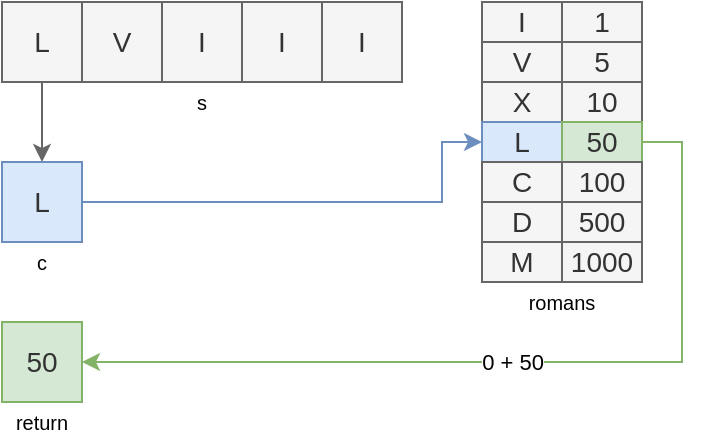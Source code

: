 <mxfile version="26.0.9" pages="4">
  <diagram name="1" id="AS0sLA-gUJZffBNNmKCp">
    <mxGraphModel dx="1430" dy="849" grid="1" gridSize="10" guides="1" tooltips="1" connect="1" arrows="1" fold="1" page="1" pageScale="1" pageWidth="420" pageHeight="300" math="0" shadow="0">
      <root>
        <mxCell id="YqY_Bc5etBFNPCDuBgaJ-0" />
        <mxCell id="YqY_Bc5etBFNPCDuBgaJ-1" parent="YqY_Bc5etBFNPCDuBgaJ-0" />
        <mxCell id="AghPVLp6tl62Hx-hMCT9-1" value="I" style="text;html=1;align=center;verticalAlign=middle;whiteSpace=wrap;rounded=0;fillColor=#f5f5f5;strokeColor=#666666;fontSize=14;fontColor=#333333;" parent="YqY_Bc5etBFNPCDuBgaJ-1" vertex="1">
          <mxGeometry x="280" y="40" width="40" height="20" as="geometry" />
        </mxCell>
        <mxCell id="AghPVLp6tl62Hx-hMCT9-2" value="romans" style="text;html=1;align=center;verticalAlign=middle;whiteSpace=wrap;rounded=0;fontSize=10;" parent="YqY_Bc5etBFNPCDuBgaJ-1" vertex="1">
          <mxGeometry x="280" y="180" width="80" height="20" as="geometry" />
        </mxCell>
        <mxCell id="UF_0MwWMYEYdy6iJfK7G-25" value="V" style="text;html=1;align=center;verticalAlign=middle;whiteSpace=wrap;rounded=0;fillColor=#f5f5f5;strokeColor=#666666;fontSize=14;fontColor=#333333;" parent="YqY_Bc5etBFNPCDuBgaJ-1" vertex="1">
          <mxGeometry x="280" y="60" width="40" height="20" as="geometry" />
        </mxCell>
        <mxCell id="UF_0MwWMYEYdy6iJfK7G-26" value="X" style="text;html=1;align=center;verticalAlign=middle;whiteSpace=wrap;rounded=0;fillColor=#f5f5f5;strokeColor=#666666;fontSize=14;fontColor=#333333;" parent="YqY_Bc5etBFNPCDuBgaJ-1" vertex="1">
          <mxGeometry x="280" y="80" width="40" height="20" as="geometry" />
        </mxCell>
        <mxCell id="UF_0MwWMYEYdy6iJfK7G-27" value="L" style="text;html=1;align=center;verticalAlign=middle;whiteSpace=wrap;rounded=0;fillColor=#dae8fc;strokeColor=#6c8ebf;fontSize=14;fontColor=#333333;" parent="YqY_Bc5etBFNPCDuBgaJ-1" vertex="1">
          <mxGeometry x="280" y="100" width="40" height="20" as="geometry" />
        </mxCell>
        <mxCell id="UF_0MwWMYEYdy6iJfK7G-28" value="C" style="text;html=1;align=center;verticalAlign=middle;whiteSpace=wrap;rounded=0;fillColor=#f5f5f5;strokeColor=#666666;fontSize=14;fontColor=#333333;" parent="YqY_Bc5etBFNPCDuBgaJ-1" vertex="1">
          <mxGeometry x="280" y="120" width="40" height="20" as="geometry" />
        </mxCell>
        <mxCell id="UF_0MwWMYEYdy6iJfK7G-29" value="D" style="text;html=1;align=center;verticalAlign=middle;whiteSpace=wrap;rounded=0;fillColor=#f5f5f5;strokeColor=#666666;fontSize=14;fontColor=#333333;" parent="YqY_Bc5etBFNPCDuBgaJ-1" vertex="1">
          <mxGeometry x="280" y="140" width="40" height="20" as="geometry" />
        </mxCell>
        <mxCell id="UF_0MwWMYEYdy6iJfK7G-30" value="M" style="text;html=1;align=center;verticalAlign=middle;whiteSpace=wrap;rounded=0;fillColor=#f5f5f5;strokeColor=#666666;fontSize=14;fontColor=#333333;" parent="YqY_Bc5etBFNPCDuBgaJ-1" vertex="1">
          <mxGeometry x="280" y="160" width="40" height="20" as="geometry" />
        </mxCell>
        <mxCell id="UF_0MwWMYEYdy6iJfK7G-36" value="1" style="text;html=1;align=center;verticalAlign=middle;whiteSpace=wrap;rounded=0;fillColor=#f5f5f5;strokeColor=#666666;fontSize=14;fontColor=#333333;" parent="YqY_Bc5etBFNPCDuBgaJ-1" vertex="1">
          <mxGeometry x="320" y="40" width="40" height="20" as="geometry" />
        </mxCell>
        <mxCell id="UF_0MwWMYEYdy6iJfK7G-37" value="5" style="text;html=1;align=center;verticalAlign=middle;whiteSpace=wrap;rounded=0;fillColor=#f5f5f5;strokeColor=#666666;fontSize=14;fontColor=#333333;" parent="YqY_Bc5etBFNPCDuBgaJ-1" vertex="1">
          <mxGeometry x="320" y="60" width="40" height="20" as="geometry" />
        </mxCell>
        <mxCell id="UF_0MwWMYEYdy6iJfK7G-38" value="10" style="text;html=1;align=center;verticalAlign=middle;whiteSpace=wrap;rounded=0;fillColor=#f5f5f5;strokeColor=#666666;fontSize=14;fontColor=#333333;" parent="YqY_Bc5etBFNPCDuBgaJ-1" vertex="1">
          <mxGeometry x="320" y="80" width="40" height="20" as="geometry" />
        </mxCell>
        <mxCell id="FU1JlTu8ZqvJRYX42fr1-1" value="0 + 50" style="edgeStyle=orthogonalEdgeStyle;rounded=0;orthogonalLoop=1;jettySize=auto;html=1;exitX=1;exitY=0.5;exitDx=0;exitDy=0;entryX=1;entryY=0.5;entryDx=0;entryDy=0;fillColor=#d5e8d4;strokeColor=#82b366;" parent="YqY_Bc5etBFNPCDuBgaJ-1" source="UF_0MwWMYEYdy6iJfK7G-39" target="UF_0MwWMYEYdy6iJfK7G-61" edge="1">
          <mxGeometry relative="1" as="geometry" />
        </mxCell>
        <mxCell id="UF_0MwWMYEYdy6iJfK7G-39" value="50" style="text;html=1;align=center;verticalAlign=middle;whiteSpace=wrap;rounded=0;fillColor=#d5e8d4;strokeColor=#82b366;fontSize=14;fontColor=#333333;" parent="YqY_Bc5etBFNPCDuBgaJ-1" vertex="1">
          <mxGeometry x="320" y="100" width="40" height="20" as="geometry" />
        </mxCell>
        <mxCell id="UF_0MwWMYEYdy6iJfK7G-40" value="100" style="text;html=1;align=center;verticalAlign=middle;whiteSpace=wrap;rounded=0;fillColor=#f5f5f5;strokeColor=#666666;fontSize=14;fontColor=#333333;" parent="YqY_Bc5etBFNPCDuBgaJ-1" vertex="1">
          <mxGeometry x="320" y="120" width="40" height="20" as="geometry" />
        </mxCell>
        <mxCell id="UF_0MwWMYEYdy6iJfK7G-41" value="500" style="text;html=1;align=center;verticalAlign=middle;whiteSpace=wrap;rounded=0;fillColor=#f5f5f5;strokeColor=#666666;fontSize=14;fontColor=#333333;" parent="YqY_Bc5etBFNPCDuBgaJ-1" vertex="1">
          <mxGeometry x="320" y="140" width="40" height="20" as="geometry" />
        </mxCell>
        <mxCell id="UF_0MwWMYEYdy6iJfK7G-42" value="1000" style="text;html=1;align=center;verticalAlign=middle;whiteSpace=wrap;rounded=0;fillColor=#f5f5f5;strokeColor=#666666;fontSize=14;fontColor=#333333;" parent="YqY_Bc5etBFNPCDuBgaJ-1" vertex="1">
          <mxGeometry x="320" y="160" width="40" height="20" as="geometry" />
        </mxCell>
        <mxCell id="UF_0MwWMYEYdy6iJfK7G-59" style="edgeStyle=orthogonalEdgeStyle;rounded=0;orthogonalLoop=1;jettySize=auto;html=1;exitX=0.5;exitY=1;exitDx=0;exitDy=0;entryX=0.5;entryY=0;entryDx=0;entryDy=0;fillColor=#f5f5f5;strokeColor=#666666;" parent="YqY_Bc5etBFNPCDuBgaJ-1" source="UF_0MwWMYEYdy6iJfK7G-52" target="UF_0MwWMYEYdy6iJfK7G-57" edge="1">
          <mxGeometry relative="1" as="geometry" />
        </mxCell>
        <mxCell id="UF_0MwWMYEYdy6iJfK7G-52" value="L" style="text;html=1;align=center;verticalAlign=middle;whiteSpace=wrap;rounded=0;fillColor=#f5f5f5;strokeColor=#666666;fontSize=14;fontColor=#333333;" parent="YqY_Bc5etBFNPCDuBgaJ-1" vertex="1">
          <mxGeometry x="40" y="40" width="40" height="40" as="geometry" />
        </mxCell>
        <mxCell id="UF_0MwWMYEYdy6iJfK7G-53" value="V" style="text;html=1;align=center;verticalAlign=middle;whiteSpace=wrap;rounded=0;fillColor=#f5f5f5;strokeColor=#666666;fontSize=14;fontColor=#333333;" parent="YqY_Bc5etBFNPCDuBgaJ-1" vertex="1">
          <mxGeometry x="80" y="40" width="40" height="40" as="geometry" />
        </mxCell>
        <mxCell id="UF_0MwWMYEYdy6iJfK7G-54" value="I" style="text;html=1;align=center;verticalAlign=middle;whiteSpace=wrap;rounded=0;fillColor=#f5f5f5;strokeColor=#666666;fontSize=14;fontColor=#333333;" parent="YqY_Bc5etBFNPCDuBgaJ-1" vertex="1">
          <mxGeometry x="120" y="40" width="40" height="40" as="geometry" />
        </mxCell>
        <mxCell id="UF_0MwWMYEYdy6iJfK7G-55" value="I" style="text;html=1;align=center;verticalAlign=middle;whiteSpace=wrap;rounded=0;fillColor=#f5f5f5;strokeColor=#666666;fontSize=14;fontColor=#333333;" parent="YqY_Bc5etBFNPCDuBgaJ-1" vertex="1">
          <mxGeometry x="160" y="40" width="40" height="40" as="geometry" />
        </mxCell>
        <mxCell id="UF_0MwWMYEYdy6iJfK7G-56" value="s" style="text;html=1;align=center;verticalAlign=middle;whiteSpace=wrap;rounded=0;fontSize=10;" parent="YqY_Bc5etBFNPCDuBgaJ-1" vertex="1">
          <mxGeometry x="40" y="80" width="200" height="20" as="geometry" />
        </mxCell>
        <mxCell id="FU1JlTu8ZqvJRYX42fr1-0" style="edgeStyle=orthogonalEdgeStyle;rounded=0;orthogonalLoop=1;jettySize=auto;html=1;exitX=1;exitY=0.5;exitDx=0;exitDy=0;entryX=0;entryY=0.5;entryDx=0;entryDy=0;fillColor=#dae8fc;strokeColor=#6c8ebf;" parent="YqY_Bc5etBFNPCDuBgaJ-1" source="UF_0MwWMYEYdy6iJfK7G-57" target="UF_0MwWMYEYdy6iJfK7G-27" edge="1">
          <mxGeometry relative="1" as="geometry">
            <Array as="points">
              <mxPoint x="260" y="140" />
              <mxPoint x="260" y="110" />
            </Array>
          </mxGeometry>
        </mxCell>
        <mxCell id="UF_0MwWMYEYdy6iJfK7G-57" value="L" style="text;html=1;align=center;verticalAlign=middle;whiteSpace=wrap;rounded=0;fillColor=#dae8fc;strokeColor=#6c8ebf;fontSize=14;fontColor=#333333;" parent="YqY_Bc5etBFNPCDuBgaJ-1" vertex="1">
          <mxGeometry x="40" y="120" width="40" height="40" as="geometry" />
        </mxCell>
        <mxCell id="UF_0MwWMYEYdy6iJfK7G-58" value="c" style="text;html=1;align=center;verticalAlign=middle;whiteSpace=wrap;rounded=0;fontSize=10;" parent="YqY_Bc5etBFNPCDuBgaJ-1" vertex="1">
          <mxGeometry x="40" y="160" width="40" height="20" as="geometry" />
        </mxCell>
        <mxCell id="UF_0MwWMYEYdy6iJfK7G-61" value="50" style="text;html=1;align=center;verticalAlign=middle;whiteSpace=wrap;rounded=0;fillColor=#d5e8d4;strokeColor=#82b366;fontSize=14;fontColor=#333333;" parent="YqY_Bc5etBFNPCDuBgaJ-1" vertex="1">
          <mxGeometry x="40" y="200" width="40" height="40" as="geometry" />
        </mxCell>
        <mxCell id="UF_0MwWMYEYdy6iJfK7G-64" value="return" style="text;html=1;align=center;verticalAlign=middle;whiteSpace=wrap;rounded=0;fontSize=10;" parent="YqY_Bc5etBFNPCDuBgaJ-1" vertex="1">
          <mxGeometry x="40" y="240" width="40" height="20" as="geometry" />
        </mxCell>
        <mxCell id="FYqhyZunLH2TtJmU7_Tc-0" value="I" style="text;html=1;align=center;verticalAlign=middle;whiteSpace=wrap;rounded=0;fillColor=#f5f5f5;strokeColor=#666666;fontSize=14;fontColor=#333333;" parent="YqY_Bc5etBFNPCDuBgaJ-1" vertex="1">
          <mxGeometry x="200" y="40" width="40" height="40" as="geometry" />
        </mxCell>
      </root>
    </mxGraphModel>
  </diagram>
  <diagram name="2" id="CkjPjrMRLYGfzZjZerO0">
    <mxGraphModel dx="1430" dy="849" grid="1" gridSize="10" guides="1" tooltips="1" connect="1" arrows="1" fold="1" page="1" pageScale="1" pageWidth="380" pageHeight="300" math="0" shadow="0">
      <root>
        <mxCell id="qZHov3XKpASI76Yh6Nmb-0" />
        <mxCell id="qZHov3XKpASI76Yh6Nmb-1" parent="qZHov3XKpASI76Yh6Nmb-0" />
        <mxCell id="qZHov3XKpASI76Yh6Nmb-2" value="I" style="text;html=1;align=center;verticalAlign=middle;whiteSpace=wrap;rounded=0;fillColor=#f5f5f5;strokeColor=#666666;fontSize=14;fontColor=#333333;" parent="qZHov3XKpASI76Yh6Nmb-1" vertex="1">
          <mxGeometry x="240" y="40" width="40" height="20" as="geometry" />
        </mxCell>
        <mxCell id="qZHov3XKpASI76Yh6Nmb-3" value="romans" style="text;html=1;align=center;verticalAlign=middle;whiteSpace=wrap;rounded=0;fontSize=10;" parent="qZHov3XKpASI76Yh6Nmb-1" vertex="1">
          <mxGeometry x="240" y="180" width="80" height="20" as="geometry" />
        </mxCell>
        <mxCell id="qZHov3XKpASI76Yh6Nmb-4" value="V" style="text;html=1;align=center;verticalAlign=middle;whiteSpace=wrap;rounded=0;fillColor=#dae8fc;strokeColor=#6c8ebf;fontSize=14;fontColor=#333333;" parent="qZHov3XKpASI76Yh6Nmb-1" vertex="1">
          <mxGeometry x="240" y="60" width="40" height="20" as="geometry" />
        </mxCell>
        <mxCell id="qZHov3XKpASI76Yh6Nmb-5" value="X" style="text;html=1;align=center;verticalAlign=middle;whiteSpace=wrap;rounded=0;fillColor=#f5f5f5;strokeColor=#666666;fontSize=14;fontColor=#333333;" parent="qZHov3XKpASI76Yh6Nmb-1" vertex="1">
          <mxGeometry x="240" y="80" width="40" height="20" as="geometry" />
        </mxCell>
        <mxCell id="qZHov3XKpASI76Yh6Nmb-6" value="L" style="text;html=1;align=center;verticalAlign=middle;whiteSpace=wrap;rounded=0;fillColor=#f5f5f5;strokeColor=#666666;fontSize=14;fontColor=#333333;" parent="qZHov3XKpASI76Yh6Nmb-1" vertex="1">
          <mxGeometry x="240" y="100" width="40" height="20" as="geometry" />
        </mxCell>
        <mxCell id="qZHov3XKpASI76Yh6Nmb-7" value="C" style="text;html=1;align=center;verticalAlign=middle;whiteSpace=wrap;rounded=0;fillColor=#f5f5f5;strokeColor=#666666;fontSize=14;fontColor=#333333;" parent="qZHov3XKpASI76Yh6Nmb-1" vertex="1">
          <mxGeometry x="240" y="120" width="40" height="20" as="geometry" />
        </mxCell>
        <mxCell id="qZHov3XKpASI76Yh6Nmb-8" value="D" style="text;html=1;align=center;verticalAlign=middle;whiteSpace=wrap;rounded=0;fillColor=#f5f5f5;strokeColor=#666666;fontSize=14;fontColor=#333333;" parent="qZHov3XKpASI76Yh6Nmb-1" vertex="1">
          <mxGeometry x="240" y="140" width="40" height="20" as="geometry" />
        </mxCell>
        <mxCell id="qZHov3XKpASI76Yh6Nmb-9" value="M" style="text;html=1;align=center;verticalAlign=middle;whiteSpace=wrap;rounded=0;fillColor=#f5f5f5;strokeColor=#666666;fontSize=14;fontColor=#333333;" parent="qZHov3XKpASI76Yh6Nmb-1" vertex="1">
          <mxGeometry x="240" y="160" width="40" height="20" as="geometry" />
        </mxCell>
        <mxCell id="qZHov3XKpASI76Yh6Nmb-10" value="1" style="text;html=1;align=center;verticalAlign=middle;whiteSpace=wrap;rounded=0;fillColor=#f5f5f5;strokeColor=#666666;fontSize=14;fontColor=#333333;" parent="qZHov3XKpASI76Yh6Nmb-1" vertex="1">
          <mxGeometry x="280" y="40" width="40" height="20" as="geometry" />
        </mxCell>
        <mxCell id="qZHov3XKpASI76Yh6Nmb-11" value="5" style="text;html=1;align=center;verticalAlign=middle;whiteSpace=wrap;rounded=0;fillColor=#d5e8d4;strokeColor=#82b366;fontSize=14;fontColor=#333333;" parent="qZHov3XKpASI76Yh6Nmb-1" vertex="1">
          <mxGeometry x="280" y="60" width="40" height="20" as="geometry" />
        </mxCell>
        <mxCell id="qZHov3XKpASI76Yh6Nmb-12" value="10" style="text;html=1;align=center;verticalAlign=middle;whiteSpace=wrap;rounded=0;fillColor=#f5f5f5;strokeColor=#666666;fontSize=14;fontColor=#333333;" parent="qZHov3XKpASI76Yh6Nmb-1" vertex="1">
          <mxGeometry x="280" y="80" width="40" height="20" as="geometry" />
        </mxCell>
        <mxCell id="qZHov3XKpASI76Yh6Nmb-13" value="50 + 5" style="edgeStyle=orthogonalEdgeStyle;rounded=0;orthogonalLoop=1;jettySize=auto;html=1;exitX=1;exitY=0.5;exitDx=0;exitDy=0;entryX=1;entryY=0.5;entryDx=0;entryDy=0;fillColor=#d5e8d4;strokeColor=#82b366;" parent="qZHov3XKpASI76Yh6Nmb-1" source="qZHov3XKpASI76Yh6Nmb-11" target="qZHov3XKpASI76Yh6Nmb-27" edge="1">
          <mxGeometry relative="1" as="geometry" />
        </mxCell>
        <mxCell id="qZHov3XKpASI76Yh6Nmb-14" value="50" style="text;html=1;align=center;verticalAlign=middle;whiteSpace=wrap;rounded=0;fillColor=#f5f5f5;strokeColor=#666666;fontSize=14;fontColor=#333333;" parent="qZHov3XKpASI76Yh6Nmb-1" vertex="1">
          <mxGeometry x="280" y="100" width="40" height="20" as="geometry" />
        </mxCell>
        <mxCell id="qZHov3XKpASI76Yh6Nmb-15" value="100" style="text;html=1;align=center;verticalAlign=middle;whiteSpace=wrap;rounded=0;fillColor=#f5f5f5;strokeColor=#666666;fontSize=14;fontColor=#333333;" parent="qZHov3XKpASI76Yh6Nmb-1" vertex="1">
          <mxGeometry x="280" y="120" width="40" height="20" as="geometry" />
        </mxCell>
        <mxCell id="qZHov3XKpASI76Yh6Nmb-16" value="500" style="text;html=1;align=center;verticalAlign=middle;whiteSpace=wrap;rounded=0;fillColor=#f5f5f5;strokeColor=#666666;fontSize=14;fontColor=#333333;" parent="qZHov3XKpASI76Yh6Nmb-1" vertex="1">
          <mxGeometry x="280" y="140" width="40" height="20" as="geometry" />
        </mxCell>
        <mxCell id="qZHov3XKpASI76Yh6Nmb-17" value="1000" style="text;html=1;align=center;verticalAlign=middle;whiteSpace=wrap;rounded=0;fillColor=#f5f5f5;strokeColor=#666666;fontSize=14;fontColor=#333333;" parent="qZHov3XKpASI76Yh6Nmb-1" vertex="1">
          <mxGeometry x="280" y="160" width="40" height="20" as="geometry" />
        </mxCell>
        <mxCell id="qZHov3XKpASI76Yh6Nmb-18" style="edgeStyle=orthogonalEdgeStyle;rounded=0;orthogonalLoop=1;jettySize=auto;html=1;exitX=0.5;exitY=1;exitDx=0;exitDy=0;entryX=0.5;entryY=0;entryDx=0;entryDy=0;fillColor=#f5f5f5;strokeColor=#666666;" parent="qZHov3XKpASI76Yh6Nmb-1" source="qZHov3XKpASI76Yh6Nmb-19" target="qZHov3XKpASI76Yh6Nmb-25" edge="1">
          <mxGeometry relative="1" as="geometry" />
        </mxCell>
        <mxCell id="qZHov3XKpASI76Yh6Nmb-19" value="V" style="text;html=1;align=center;verticalAlign=middle;whiteSpace=wrap;rounded=0;fillColor=#f5f5f5;strokeColor=#666666;fontSize=14;fontColor=#333333;" parent="qZHov3XKpASI76Yh6Nmb-1" vertex="1">
          <mxGeometry x="40" y="40" width="40" height="40" as="geometry" />
        </mxCell>
        <mxCell id="qZHov3XKpASI76Yh6Nmb-20" value="I" style="text;html=1;align=center;verticalAlign=middle;whiteSpace=wrap;rounded=0;fillColor=#f5f5f5;strokeColor=#666666;fontSize=14;fontColor=#333333;" parent="qZHov3XKpASI76Yh6Nmb-1" vertex="1">
          <mxGeometry x="80" y="40" width="40" height="40" as="geometry" />
        </mxCell>
        <mxCell id="qZHov3XKpASI76Yh6Nmb-21" value="I" style="text;html=1;align=center;verticalAlign=middle;whiteSpace=wrap;rounded=0;fillColor=#f5f5f5;strokeColor=#666666;fontSize=14;fontColor=#333333;" parent="qZHov3XKpASI76Yh6Nmb-1" vertex="1">
          <mxGeometry x="120" y="40" width="40" height="40" as="geometry" />
        </mxCell>
        <mxCell id="qZHov3XKpASI76Yh6Nmb-22" value="I" style="text;html=1;align=center;verticalAlign=middle;whiteSpace=wrap;rounded=0;fillColor=#f5f5f5;strokeColor=#666666;fontSize=14;fontColor=#333333;" parent="qZHov3XKpASI76Yh6Nmb-1" vertex="1">
          <mxGeometry x="160" y="40" width="40" height="40" as="geometry" />
        </mxCell>
        <mxCell id="qZHov3XKpASI76Yh6Nmb-23" value="s" style="text;html=1;align=center;verticalAlign=middle;whiteSpace=wrap;rounded=0;fontSize=10;" parent="qZHov3XKpASI76Yh6Nmb-1" vertex="1">
          <mxGeometry x="40" y="80" width="160" height="20" as="geometry" />
        </mxCell>
        <mxCell id="qZHov3XKpASI76Yh6Nmb-24" style="edgeStyle=orthogonalEdgeStyle;rounded=0;orthogonalLoop=1;jettySize=auto;html=1;exitX=1;exitY=0.5;exitDx=0;exitDy=0;entryX=0;entryY=0.5;entryDx=0;entryDy=0;fillColor=#dae8fc;strokeColor=#6c8ebf;" parent="qZHov3XKpASI76Yh6Nmb-1" source="qZHov3XKpASI76Yh6Nmb-25" target="qZHov3XKpASI76Yh6Nmb-4" edge="1">
          <mxGeometry relative="1" as="geometry">
            <Array as="points">
              <mxPoint x="220" y="140" />
              <mxPoint x="220" y="70" />
            </Array>
          </mxGeometry>
        </mxCell>
        <mxCell id="qZHov3XKpASI76Yh6Nmb-25" value="V" style="text;html=1;align=center;verticalAlign=middle;whiteSpace=wrap;rounded=0;fillColor=#dae8fc;strokeColor=#6c8ebf;fontSize=14;fontColor=#333333;" parent="qZHov3XKpASI76Yh6Nmb-1" vertex="1">
          <mxGeometry x="40" y="120" width="40" height="40" as="geometry" />
        </mxCell>
        <mxCell id="qZHov3XKpASI76Yh6Nmb-26" value="c" style="text;html=1;align=center;verticalAlign=middle;whiteSpace=wrap;rounded=0;fontSize=10;" parent="qZHov3XKpASI76Yh6Nmb-1" vertex="1">
          <mxGeometry x="40" y="160" width="40" height="20" as="geometry" />
        </mxCell>
        <mxCell id="qZHov3XKpASI76Yh6Nmb-27" value="55" style="text;html=1;align=center;verticalAlign=middle;whiteSpace=wrap;rounded=0;fillColor=#d5e8d4;strokeColor=#82b366;fontSize=14;fontColor=#333333;" parent="qZHov3XKpASI76Yh6Nmb-1" vertex="1">
          <mxGeometry x="40" y="200" width="40" height="40" as="geometry" />
        </mxCell>
        <mxCell id="qZHov3XKpASI76Yh6Nmb-28" value="return" style="text;html=1;align=center;verticalAlign=middle;whiteSpace=wrap;rounded=0;fontSize=10;" parent="qZHov3XKpASI76Yh6Nmb-1" vertex="1">
          <mxGeometry x="40" y="240" width="40" height="20" as="geometry" />
        </mxCell>
      </root>
    </mxGraphModel>
  </diagram>
  <diagram name="3" id="X0kk4fu61f1bWd57neVq">
    <mxGraphModel dx="1185" dy="703" grid="1" gridSize="10" guides="1" tooltips="1" connect="1" arrows="1" fold="1" page="1" pageScale="1" pageWidth="340" pageHeight="300" math="0" shadow="0">
      <root>
        <mxCell id="L6uOgy8KeVUyfXRG4Omc-0" />
        <mxCell id="L6uOgy8KeVUyfXRG4Omc-1" parent="L6uOgy8KeVUyfXRG4Omc-0" />
        <mxCell id="L6uOgy8KeVUyfXRG4Omc-2" value="I" style="text;html=1;align=center;verticalAlign=middle;whiteSpace=wrap;rounded=0;fillColor=#dae8fc;strokeColor=#6c8ebf;fontSize=14;fontColor=#333333;" parent="L6uOgy8KeVUyfXRG4Omc-1" vertex="1">
          <mxGeometry x="200" y="40" width="40" height="20" as="geometry" />
        </mxCell>
        <mxCell id="L6uOgy8KeVUyfXRG4Omc-3" value="romans" style="text;html=1;align=center;verticalAlign=middle;whiteSpace=wrap;rounded=0;fontSize=10;" parent="L6uOgy8KeVUyfXRG4Omc-1" vertex="1">
          <mxGeometry x="200" y="180" width="80" height="20" as="geometry" />
        </mxCell>
        <mxCell id="L6uOgy8KeVUyfXRG4Omc-4" value="V" style="text;html=1;align=center;verticalAlign=middle;whiteSpace=wrap;rounded=0;fillColor=#f5f5f5;strokeColor=#666666;fontSize=14;fontColor=#333333;" parent="L6uOgy8KeVUyfXRG4Omc-1" vertex="1">
          <mxGeometry x="200" y="60" width="40" height="20" as="geometry" />
        </mxCell>
        <mxCell id="L6uOgy8KeVUyfXRG4Omc-5" value="X" style="text;html=1;align=center;verticalAlign=middle;whiteSpace=wrap;rounded=0;fillColor=#f5f5f5;strokeColor=#666666;fontSize=14;fontColor=#333333;" parent="L6uOgy8KeVUyfXRG4Omc-1" vertex="1">
          <mxGeometry x="200" y="80" width="40" height="20" as="geometry" />
        </mxCell>
        <mxCell id="L6uOgy8KeVUyfXRG4Omc-6" value="L" style="text;html=1;align=center;verticalAlign=middle;whiteSpace=wrap;rounded=0;fillColor=#f5f5f5;strokeColor=#666666;fontSize=14;fontColor=#333333;" parent="L6uOgy8KeVUyfXRG4Omc-1" vertex="1">
          <mxGeometry x="200" y="100" width="40" height="20" as="geometry" />
        </mxCell>
        <mxCell id="L6uOgy8KeVUyfXRG4Omc-7" value="C" style="text;html=1;align=center;verticalAlign=middle;whiteSpace=wrap;rounded=0;fillColor=#f5f5f5;strokeColor=#666666;fontSize=14;fontColor=#333333;" parent="L6uOgy8KeVUyfXRG4Omc-1" vertex="1">
          <mxGeometry x="200" y="120" width="40" height="20" as="geometry" />
        </mxCell>
        <mxCell id="L6uOgy8KeVUyfXRG4Omc-8" value="D" style="text;html=1;align=center;verticalAlign=middle;whiteSpace=wrap;rounded=0;fillColor=#f5f5f5;strokeColor=#666666;fontSize=14;fontColor=#333333;" parent="L6uOgy8KeVUyfXRG4Omc-1" vertex="1">
          <mxGeometry x="200" y="140" width="40" height="20" as="geometry" />
        </mxCell>
        <mxCell id="L6uOgy8KeVUyfXRG4Omc-9" value="M" style="text;html=1;align=center;verticalAlign=middle;whiteSpace=wrap;rounded=0;fillColor=#f5f5f5;strokeColor=#666666;fontSize=14;fontColor=#333333;" parent="L6uOgy8KeVUyfXRG4Omc-1" vertex="1">
          <mxGeometry x="200" y="160" width="40" height="20" as="geometry" />
        </mxCell>
        <mxCell id="L6uOgy8KeVUyfXRG4Omc-10" value="1" style="text;html=1;align=center;verticalAlign=middle;whiteSpace=wrap;rounded=0;fillColor=#d5e8d4;strokeColor=#82b366;fontSize=14;fontColor=#333333;" parent="L6uOgy8KeVUyfXRG4Omc-1" vertex="1">
          <mxGeometry x="240" y="40" width="40" height="20" as="geometry" />
        </mxCell>
        <mxCell id="L6uOgy8KeVUyfXRG4Omc-11" value="5" style="text;html=1;align=center;verticalAlign=middle;whiteSpace=wrap;rounded=0;fillColor=#f5f5f5;strokeColor=#666666;fontSize=14;fontColor=#333333;" parent="L6uOgy8KeVUyfXRG4Omc-1" vertex="1">
          <mxGeometry x="240" y="60" width="40" height="20" as="geometry" />
        </mxCell>
        <mxCell id="L6uOgy8KeVUyfXRG4Omc-12" value="10" style="text;html=1;align=center;verticalAlign=middle;whiteSpace=wrap;rounded=0;fillColor=#f5f5f5;strokeColor=#666666;fontSize=14;fontColor=#333333;" parent="L6uOgy8KeVUyfXRG4Omc-1" vertex="1">
          <mxGeometry x="240" y="80" width="40" height="20" as="geometry" />
        </mxCell>
        <mxCell id="L6uOgy8KeVUyfXRG4Omc-13" value="55 + 1" style="edgeStyle=orthogonalEdgeStyle;rounded=0;orthogonalLoop=1;jettySize=auto;html=1;exitX=1;exitY=0.5;exitDx=0;exitDy=0;entryX=1;entryY=0.5;entryDx=0;entryDy=0;fillColor=#d5e8d4;strokeColor=#82b366;" parent="L6uOgy8KeVUyfXRG4Omc-1" source="L6uOgy8KeVUyfXRG4Omc-10" target="L6uOgy8KeVUyfXRG4Omc-27" edge="1">
          <mxGeometry relative="1" as="geometry" />
        </mxCell>
        <mxCell id="L6uOgy8KeVUyfXRG4Omc-14" value="50" style="text;html=1;align=center;verticalAlign=middle;whiteSpace=wrap;rounded=0;fillColor=#f5f5f5;strokeColor=#666666;fontSize=14;fontColor=#333333;" parent="L6uOgy8KeVUyfXRG4Omc-1" vertex="1">
          <mxGeometry x="240" y="100" width="40" height="20" as="geometry" />
        </mxCell>
        <mxCell id="L6uOgy8KeVUyfXRG4Omc-15" value="100" style="text;html=1;align=center;verticalAlign=middle;whiteSpace=wrap;rounded=0;fillColor=#f5f5f5;strokeColor=#666666;fontSize=14;fontColor=#333333;" parent="L6uOgy8KeVUyfXRG4Omc-1" vertex="1">
          <mxGeometry x="240" y="120" width="40" height="20" as="geometry" />
        </mxCell>
        <mxCell id="L6uOgy8KeVUyfXRG4Omc-16" value="500" style="text;html=1;align=center;verticalAlign=middle;whiteSpace=wrap;rounded=0;fillColor=#f5f5f5;strokeColor=#666666;fontSize=14;fontColor=#333333;" parent="L6uOgy8KeVUyfXRG4Omc-1" vertex="1">
          <mxGeometry x="240" y="140" width="40" height="20" as="geometry" />
        </mxCell>
        <mxCell id="L6uOgy8KeVUyfXRG4Omc-17" value="1000" style="text;html=1;align=center;verticalAlign=middle;whiteSpace=wrap;rounded=0;fillColor=#f5f5f5;strokeColor=#666666;fontSize=14;fontColor=#333333;" parent="L6uOgy8KeVUyfXRG4Omc-1" vertex="1">
          <mxGeometry x="240" y="160" width="40" height="20" as="geometry" />
        </mxCell>
        <mxCell id="L6uOgy8KeVUyfXRG4Omc-18" style="edgeStyle=orthogonalEdgeStyle;rounded=0;orthogonalLoop=1;jettySize=auto;html=1;exitX=0.5;exitY=1;exitDx=0;exitDy=0;entryX=0.5;entryY=0;entryDx=0;entryDy=0;fillColor=#f5f5f5;strokeColor=#666666;" parent="L6uOgy8KeVUyfXRG4Omc-1" source="L6uOgy8KeVUyfXRG4Omc-19" target="L6uOgy8KeVUyfXRG4Omc-25" edge="1">
          <mxGeometry relative="1" as="geometry" />
        </mxCell>
        <mxCell id="L6uOgy8KeVUyfXRG4Omc-19" value="I" style="text;html=1;align=center;verticalAlign=middle;whiteSpace=wrap;rounded=0;fillColor=#f5f5f5;strokeColor=#666666;fontSize=14;fontColor=#333333;" parent="L6uOgy8KeVUyfXRG4Omc-1" vertex="1">
          <mxGeometry x="40" y="40" width="40" height="40" as="geometry" />
        </mxCell>
        <mxCell id="L6uOgy8KeVUyfXRG4Omc-20" value="I" style="text;html=1;align=center;verticalAlign=middle;whiteSpace=wrap;rounded=0;fillColor=#f5f5f5;strokeColor=#666666;fontSize=14;fontColor=#333333;" parent="L6uOgy8KeVUyfXRG4Omc-1" vertex="1">
          <mxGeometry x="80" y="40" width="40" height="40" as="geometry" />
        </mxCell>
        <mxCell id="L6uOgy8KeVUyfXRG4Omc-21" value="I" style="text;html=1;align=center;verticalAlign=middle;whiteSpace=wrap;rounded=0;fillColor=#f5f5f5;strokeColor=#666666;fontSize=14;fontColor=#333333;" parent="L6uOgy8KeVUyfXRG4Omc-1" vertex="1">
          <mxGeometry x="120" y="40" width="40" height="40" as="geometry" />
        </mxCell>
        <mxCell id="L6uOgy8KeVUyfXRG4Omc-23" value="s" style="text;html=1;align=center;verticalAlign=middle;whiteSpace=wrap;rounded=0;fontSize=10;" parent="L6uOgy8KeVUyfXRG4Omc-1" vertex="1">
          <mxGeometry x="40" y="80" width="120" height="20" as="geometry" />
        </mxCell>
        <mxCell id="L6uOgy8KeVUyfXRG4Omc-24" style="edgeStyle=orthogonalEdgeStyle;rounded=0;orthogonalLoop=1;jettySize=auto;html=1;exitX=1;exitY=0.5;exitDx=0;exitDy=0;entryX=0;entryY=0.5;entryDx=0;entryDy=0;fillColor=#dae8fc;strokeColor=#6c8ebf;" parent="L6uOgy8KeVUyfXRG4Omc-1" source="L6uOgy8KeVUyfXRG4Omc-25" target="L6uOgy8KeVUyfXRG4Omc-2" edge="1">
          <mxGeometry relative="1" as="geometry">
            <Array as="points">
              <mxPoint x="180" y="140" />
              <mxPoint x="180" y="50" />
            </Array>
          </mxGeometry>
        </mxCell>
        <mxCell id="L6uOgy8KeVUyfXRG4Omc-25" value="I" style="text;html=1;align=center;verticalAlign=middle;whiteSpace=wrap;rounded=0;fillColor=#dae8fc;strokeColor=#6c8ebf;fontSize=14;fontColor=#333333;" parent="L6uOgy8KeVUyfXRG4Omc-1" vertex="1">
          <mxGeometry x="40" y="120" width="40" height="40" as="geometry" />
        </mxCell>
        <mxCell id="L6uOgy8KeVUyfXRG4Omc-26" value="c" style="text;html=1;align=center;verticalAlign=middle;whiteSpace=wrap;rounded=0;fontSize=10;" parent="L6uOgy8KeVUyfXRG4Omc-1" vertex="1">
          <mxGeometry x="40" y="160" width="40" height="20" as="geometry" />
        </mxCell>
        <mxCell id="L6uOgy8KeVUyfXRG4Omc-27" value="56" style="text;html=1;align=center;verticalAlign=middle;whiteSpace=wrap;rounded=0;fillColor=#d5e8d4;strokeColor=#82b366;fontSize=14;fontColor=#333333;" parent="L6uOgy8KeVUyfXRG4Omc-1" vertex="1">
          <mxGeometry x="40" y="200" width="40" height="40" as="geometry" />
        </mxCell>
        <mxCell id="L6uOgy8KeVUyfXRG4Omc-28" value="return" style="text;html=1;align=center;verticalAlign=middle;whiteSpace=wrap;rounded=0;fontSize=10;" parent="L6uOgy8KeVUyfXRG4Omc-1" vertex="1">
          <mxGeometry x="40" y="240" width="40" height="20" as="geometry" />
        </mxCell>
      </root>
    </mxGraphModel>
  </diagram>
  <diagram name="4" id="WfxbEHkt_7vaa5IgpXXp">
    <mxGraphModel dx="1185" dy="703" grid="1" gridSize="10" guides="1" tooltips="1" connect="1" arrows="1" fold="1" page="1" pageScale="1" pageWidth="260" pageHeight="300" math="0" shadow="0">
      <root>
        <mxCell id="TLCNbF_ztncg5gIEAMKH-0" />
        <mxCell id="TLCNbF_ztncg5gIEAMKH-1" parent="TLCNbF_ztncg5gIEAMKH-0" />
        <mxCell id="TLCNbF_ztncg5gIEAMKH-2" value="I" style="text;html=1;align=center;verticalAlign=middle;whiteSpace=wrap;rounded=0;fillColor=#dae8fc;strokeColor=#6c8ebf;fontSize=14;fontColor=#333333;" parent="TLCNbF_ztncg5gIEAMKH-1" vertex="1">
          <mxGeometry x="120" y="40" width="40" height="20" as="geometry" />
        </mxCell>
        <mxCell id="TLCNbF_ztncg5gIEAMKH-3" value="romans" style="text;html=1;align=center;verticalAlign=middle;whiteSpace=wrap;rounded=0;fontSize=10;" parent="TLCNbF_ztncg5gIEAMKH-1" vertex="1">
          <mxGeometry x="120" y="180" width="80" height="20" as="geometry" />
        </mxCell>
        <mxCell id="TLCNbF_ztncg5gIEAMKH-4" value="V" style="text;html=1;align=center;verticalAlign=middle;whiteSpace=wrap;rounded=0;fillColor=#f5f5f5;strokeColor=#666666;fontSize=14;fontColor=#333333;" parent="TLCNbF_ztncg5gIEAMKH-1" vertex="1">
          <mxGeometry x="120" y="60" width="40" height="20" as="geometry" />
        </mxCell>
        <mxCell id="TLCNbF_ztncg5gIEAMKH-5" value="X" style="text;html=1;align=center;verticalAlign=middle;whiteSpace=wrap;rounded=0;fillColor=#f5f5f5;strokeColor=#666666;fontSize=14;fontColor=#333333;" parent="TLCNbF_ztncg5gIEAMKH-1" vertex="1">
          <mxGeometry x="120" y="80" width="40" height="20" as="geometry" />
        </mxCell>
        <mxCell id="TLCNbF_ztncg5gIEAMKH-6" value="L" style="text;html=1;align=center;verticalAlign=middle;whiteSpace=wrap;rounded=0;fillColor=#f5f5f5;strokeColor=#666666;fontSize=14;fontColor=#333333;" parent="TLCNbF_ztncg5gIEAMKH-1" vertex="1">
          <mxGeometry x="120" y="100" width="40" height="20" as="geometry" />
        </mxCell>
        <mxCell id="TLCNbF_ztncg5gIEAMKH-7" value="C" style="text;html=1;align=center;verticalAlign=middle;whiteSpace=wrap;rounded=0;fillColor=#f5f5f5;strokeColor=#666666;fontSize=14;fontColor=#333333;" parent="TLCNbF_ztncg5gIEAMKH-1" vertex="1">
          <mxGeometry x="120" y="120" width="40" height="20" as="geometry" />
        </mxCell>
        <mxCell id="TLCNbF_ztncg5gIEAMKH-8" value="D" style="text;html=1;align=center;verticalAlign=middle;whiteSpace=wrap;rounded=0;fillColor=#f5f5f5;strokeColor=#666666;fontSize=14;fontColor=#333333;" parent="TLCNbF_ztncg5gIEAMKH-1" vertex="1">
          <mxGeometry x="120" y="140" width="40" height="20" as="geometry" />
        </mxCell>
        <mxCell id="TLCNbF_ztncg5gIEAMKH-9" value="M" style="text;html=1;align=center;verticalAlign=middle;whiteSpace=wrap;rounded=0;fillColor=#f5f5f5;strokeColor=#666666;fontSize=14;fontColor=#333333;" parent="TLCNbF_ztncg5gIEAMKH-1" vertex="1">
          <mxGeometry x="120" y="160" width="40" height="20" as="geometry" />
        </mxCell>
        <mxCell id="TLCNbF_ztncg5gIEAMKH-10" value="1" style="text;html=1;align=center;verticalAlign=middle;whiteSpace=wrap;rounded=0;fillColor=#d5e8d4;strokeColor=#82b366;fontSize=14;fontColor=#333333;" parent="TLCNbF_ztncg5gIEAMKH-1" vertex="1">
          <mxGeometry x="160" y="40" width="40" height="20" as="geometry" />
        </mxCell>
        <mxCell id="TLCNbF_ztncg5gIEAMKH-11" value="5" style="text;html=1;align=center;verticalAlign=middle;whiteSpace=wrap;rounded=0;fillColor=#f5f5f5;strokeColor=#666666;fontSize=14;fontColor=#333333;" parent="TLCNbF_ztncg5gIEAMKH-1" vertex="1">
          <mxGeometry x="160" y="60" width="40" height="20" as="geometry" />
        </mxCell>
        <mxCell id="TLCNbF_ztncg5gIEAMKH-12" value="10" style="text;html=1;align=center;verticalAlign=middle;whiteSpace=wrap;rounded=0;fillColor=#f5f5f5;strokeColor=#666666;fontSize=14;fontColor=#333333;" parent="TLCNbF_ztncg5gIEAMKH-1" vertex="1">
          <mxGeometry x="160" y="80" width="40" height="20" as="geometry" />
        </mxCell>
        <mxCell id="TLCNbF_ztncg5gIEAMKH-13" value="57 + 1" style="edgeStyle=orthogonalEdgeStyle;rounded=0;orthogonalLoop=1;jettySize=auto;html=1;exitX=1;exitY=0.5;exitDx=0;exitDy=0;entryX=1;entryY=0.5;entryDx=0;entryDy=0;fillColor=#d5e8d4;strokeColor=#82b366;" parent="TLCNbF_ztncg5gIEAMKH-1" source="TLCNbF_ztncg5gIEAMKH-10" target="TLCNbF_ztncg5gIEAMKH-26" edge="1">
          <mxGeometry relative="1" as="geometry" />
        </mxCell>
        <mxCell id="TLCNbF_ztncg5gIEAMKH-14" value="50" style="text;html=1;align=center;verticalAlign=middle;whiteSpace=wrap;rounded=0;fillColor=#f5f5f5;strokeColor=#666666;fontSize=14;fontColor=#333333;" parent="TLCNbF_ztncg5gIEAMKH-1" vertex="1">
          <mxGeometry x="160" y="100" width="40" height="20" as="geometry" />
        </mxCell>
        <mxCell id="TLCNbF_ztncg5gIEAMKH-15" value="100" style="text;html=1;align=center;verticalAlign=middle;whiteSpace=wrap;rounded=0;fillColor=#f5f5f5;strokeColor=#666666;fontSize=14;fontColor=#333333;" parent="TLCNbF_ztncg5gIEAMKH-1" vertex="1">
          <mxGeometry x="160" y="120" width="40" height="20" as="geometry" />
        </mxCell>
        <mxCell id="TLCNbF_ztncg5gIEAMKH-16" value="500" style="text;html=1;align=center;verticalAlign=middle;whiteSpace=wrap;rounded=0;fillColor=#f5f5f5;strokeColor=#666666;fontSize=14;fontColor=#333333;" parent="TLCNbF_ztncg5gIEAMKH-1" vertex="1">
          <mxGeometry x="160" y="140" width="40" height="20" as="geometry" />
        </mxCell>
        <mxCell id="TLCNbF_ztncg5gIEAMKH-17" value="1000" style="text;html=1;align=center;verticalAlign=middle;whiteSpace=wrap;rounded=0;fillColor=#f5f5f5;strokeColor=#666666;fontSize=14;fontColor=#333333;" parent="TLCNbF_ztncg5gIEAMKH-1" vertex="1">
          <mxGeometry x="160" y="160" width="40" height="20" as="geometry" />
        </mxCell>
        <mxCell id="TLCNbF_ztncg5gIEAMKH-18" style="edgeStyle=orthogonalEdgeStyle;rounded=0;orthogonalLoop=1;jettySize=auto;html=1;exitX=0.5;exitY=1;exitDx=0;exitDy=0;entryX=0.5;entryY=0;entryDx=0;entryDy=0;fillColor=#f5f5f5;strokeColor=#666666;" parent="TLCNbF_ztncg5gIEAMKH-1" source="TLCNbF_ztncg5gIEAMKH-19" target="TLCNbF_ztncg5gIEAMKH-24" edge="1">
          <mxGeometry relative="1" as="geometry" />
        </mxCell>
        <mxCell id="TLCNbF_ztncg5gIEAMKH-19" value="I" style="text;html=1;align=center;verticalAlign=middle;whiteSpace=wrap;rounded=0;fillColor=#f5f5f5;strokeColor=#666666;fontSize=14;fontColor=#333333;" parent="TLCNbF_ztncg5gIEAMKH-1" vertex="1">
          <mxGeometry x="40" y="40" width="40" height="40" as="geometry" />
        </mxCell>
        <mxCell id="TLCNbF_ztncg5gIEAMKH-22" value="s" style="text;html=1;align=center;verticalAlign=middle;whiteSpace=wrap;rounded=0;fontSize=10;" parent="TLCNbF_ztncg5gIEAMKH-1" vertex="1">
          <mxGeometry x="40" y="80" width="40" height="20" as="geometry" />
        </mxCell>
        <mxCell id="TLCNbF_ztncg5gIEAMKH-23" style="edgeStyle=orthogonalEdgeStyle;rounded=0;orthogonalLoop=1;jettySize=auto;html=1;exitX=1;exitY=0.5;exitDx=0;exitDy=0;entryX=0;entryY=0.5;entryDx=0;entryDy=0;fillColor=#dae8fc;strokeColor=#6c8ebf;" parent="TLCNbF_ztncg5gIEAMKH-1" source="TLCNbF_ztncg5gIEAMKH-24" target="TLCNbF_ztncg5gIEAMKH-2" edge="1">
          <mxGeometry relative="1" as="geometry">
            <Array as="points">
              <mxPoint x="100" y="140" />
              <mxPoint x="100" y="50" />
            </Array>
          </mxGeometry>
        </mxCell>
        <mxCell id="TLCNbF_ztncg5gIEAMKH-24" value="I" style="text;html=1;align=center;verticalAlign=middle;whiteSpace=wrap;rounded=0;fillColor=#dae8fc;strokeColor=#6c8ebf;fontSize=14;fontColor=#333333;" parent="TLCNbF_ztncg5gIEAMKH-1" vertex="1">
          <mxGeometry x="40" y="120" width="40" height="40" as="geometry" />
        </mxCell>
        <mxCell id="TLCNbF_ztncg5gIEAMKH-25" value="c" style="text;html=1;align=center;verticalAlign=middle;whiteSpace=wrap;rounded=0;fontSize=10;" parent="TLCNbF_ztncg5gIEAMKH-1" vertex="1">
          <mxGeometry x="40" y="160" width="40" height="20" as="geometry" />
        </mxCell>
        <mxCell id="TLCNbF_ztncg5gIEAMKH-26" value="58" style="text;html=1;align=center;verticalAlign=middle;whiteSpace=wrap;rounded=0;fillColor=#d5e8d4;strokeColor=#82b366;fontSize=14;fontColor=#333333;" parent="TLCNbF_ztncg5gIEAMKH-1" vertex="1">
          <mxGeometry x="40" y="200" width="40" height="40" as="geometry" />
        </mxCell>
        <mxCell id="TLCNbF_ztncg5gIEAMKH-27" value="return" style="text;html=1;align=center;verticalAlign=middle;whiteSpace=wrap;rounded=0;fontSize=10;" parent="TLCNbF_ztncg5gIEAMKH-1" vertex="1">
          <mxGeometry x="40" y="240" width="40" height="20" as="geometry" />
        </mxCell>
      </root>
    </mxGraphModel>
  </diagram>
</mxfile>

